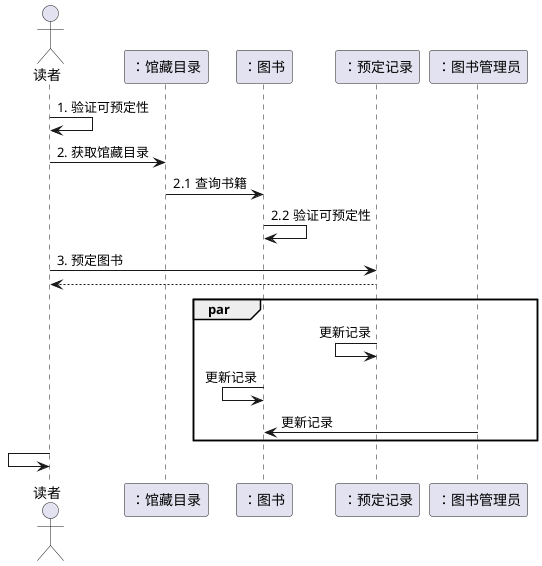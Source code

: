 @startuml

actor 读者 as read

participant "：馆藏目录" as tools
participant "：图书" as book
participant "：预定记录" as order
participant "：图书管理员" as bm

read -> read: 1. 验证可预定性
read -> tools: 2. 获取馆藏目录
tools -> book: 2.1 查询书籍
book -> book: 2.2 验证可预定性
read -> order: 3. 预定图书
read <-- order

par
order <- order: 更新记录
book <- book :更新记录
book <- bm: 更新记录
end
read <- read
@enduml